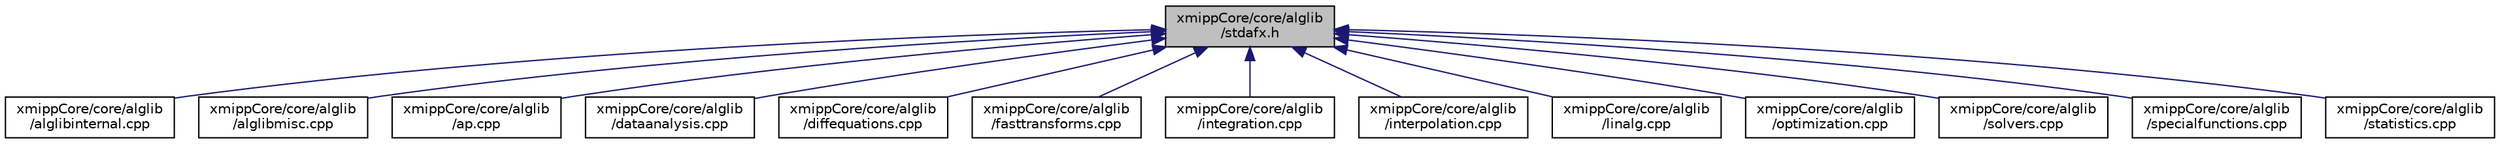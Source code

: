 digraph "xmippCore/core/alglib/stdafx.h"
{
  edge [fontname="Helvetica",fontsize="10",labelfontname="Helvetica",labelfontsize="10"];
  node [fontname="Helvetica",fontsize="10",shape=record];
  Node1 [label="xmippCore/core/alglib\l/stdafx.h",height=0.2,width=0.4,color="black", fillcolor="grey75", style="filled", fontcolor="black"];
  Node1 -> Node2 [dir="back",color="midnightblue",fontsize="10",style="solid",fontname="Helvetica"];
  Node2 [label="xmippCore/core/alglib\l/alglibinternal.cpp",height=0.2,width=0.4,color="black", fillcolor="white", style="filled",URL="$alglibinternal_8cpp.html"];
  Node1 -> Node3 [dir="back",color="midnightblue",fontsize="10",style="solid",fontname="Helvetica"];
  Node3 [label="xmippCore/core/alglib\l/alglibmisc.cpp",height=0.2,width=0.4,color="black", fillcolor="white", style="filled",URL="$alglibmisc_8cpp.html"];
  Node1 -> Node4 [dir="back",color="midnightblue",fontsize="10",style="solid",fontname="Helvetica"];
  Node4 [label="xmippCore/core/alglib\l/ap.cpp",height=0.2,width=0.4,color="black", fillcolor="white", style="filled",URL="$ap_8cpp.html"];
  Node1 -> Node5 [dir="back",color="midnightblue",fontsize="10",style="solid",fontname="Helvetica"];
  Node5 [label="xmippCore/core/alglib\l/dataanalysis.cpp",height=0.2,width=0.4,color="black", fillcolor="white", style="filled",URL="$dataanalysis_8cpp.html"];
  Node1 -> Node6 [dir="back",color="midnightblue",fontsize="10",style="solid",fontname="Helvetica"];
  Node6 [label="xmippCore/core/alglib\l/diffequations.cpp",height=0.2,width=0.4,color="black", fillcolor="white", style="filled",URL="$diffequations_8cpp.html"];
  Node1 -> Node7 [dir="back",color="midnightblue",fontsize="10",style="solid",fontname="Helvetica"];
  Node7 [label="xmippCore/core/alglib\l/fasttransforms.cpp",height=0.2,width=0.4,color="black", fillcolor="white", style="filled",URL="$fasttransforms_8cpp.html"];
  Node1 -> Node8 [dir="back",color="midnightblue",fontsize="10",style="solid",fontname="Helvetica"];
  Node8 [label="xmippCore/core/alglib\l/integration.cpp",height=0.2,width=0.4,color="black", fillcolor="white", style="filled",URL="$ore_2core_2alglib_2integration_8cpp.html"];
  Node1 -> Node9 [dir="back",color="midnightblue",fontsize="10",style="solid",fontname="Helvetica"];
  Node9 [label="xmippCore/core/alglib\l/interpolation.cpp",height=0.2,width=0.4,color="black", fillcolor="white", style="filled",URL="$interpolation_8cpp.html"];
  Node1 -> Node10 [dir="back",color="midnightblue",fontsize="10",style="solid",fontname="Helvetica"];
  Node10 [label="xmippCore/core/alglib\l/linalg.cpp",height=0.2,width=0.4,color="black", fillcolor="white", style="filled",URL="$linalg_8cpp.html"];
  Node1 -> Node11 [dir="back",color="midnightblue",fontsize="10",style="solid",fontname="Helvetica"];
  Node11 [label="xmippCore/core/alglib\l/optimization.cpp",height=0.2,width=0.4,color="black", fillcolor="white", style="filled",URL="$optimization_8cpp.html"];
  Node1 -> Node12 [dir="back",color="midnightblue",fontsize="10",style="solid",fontname="Helvetica"];
  Node12 [label="xmippCore/core/alglib\l/solvers.cpp",height=0.2,width=0.4,color="black", fillcolor="white", style="filled",URL="$solvers_8cpp.html"];
  Node1 -> Node13 [dir="back",color="midnightblue",fontsize="10",style="solid",fontname="Helvetica"];
  Node13 [label="xmippCore/core/alglib\l/specialfunctions.cpp",height=0.2,width=0.4,color="black", fillcolor="white", style="filled",URL="$specialfunctions_8cpp.html"];
  Node1 -> Node14 [dir="back",color="midnightblue",fontsize="10",style="solid",fontname="Helvetica"];
  Node14 [label="xmippCore/core/alglib\l/statistics.cpp",height=0.2,width=0.4,color="black", fillcolor="white", style="filled",URL="$statistics_8cpp.html"];
}
